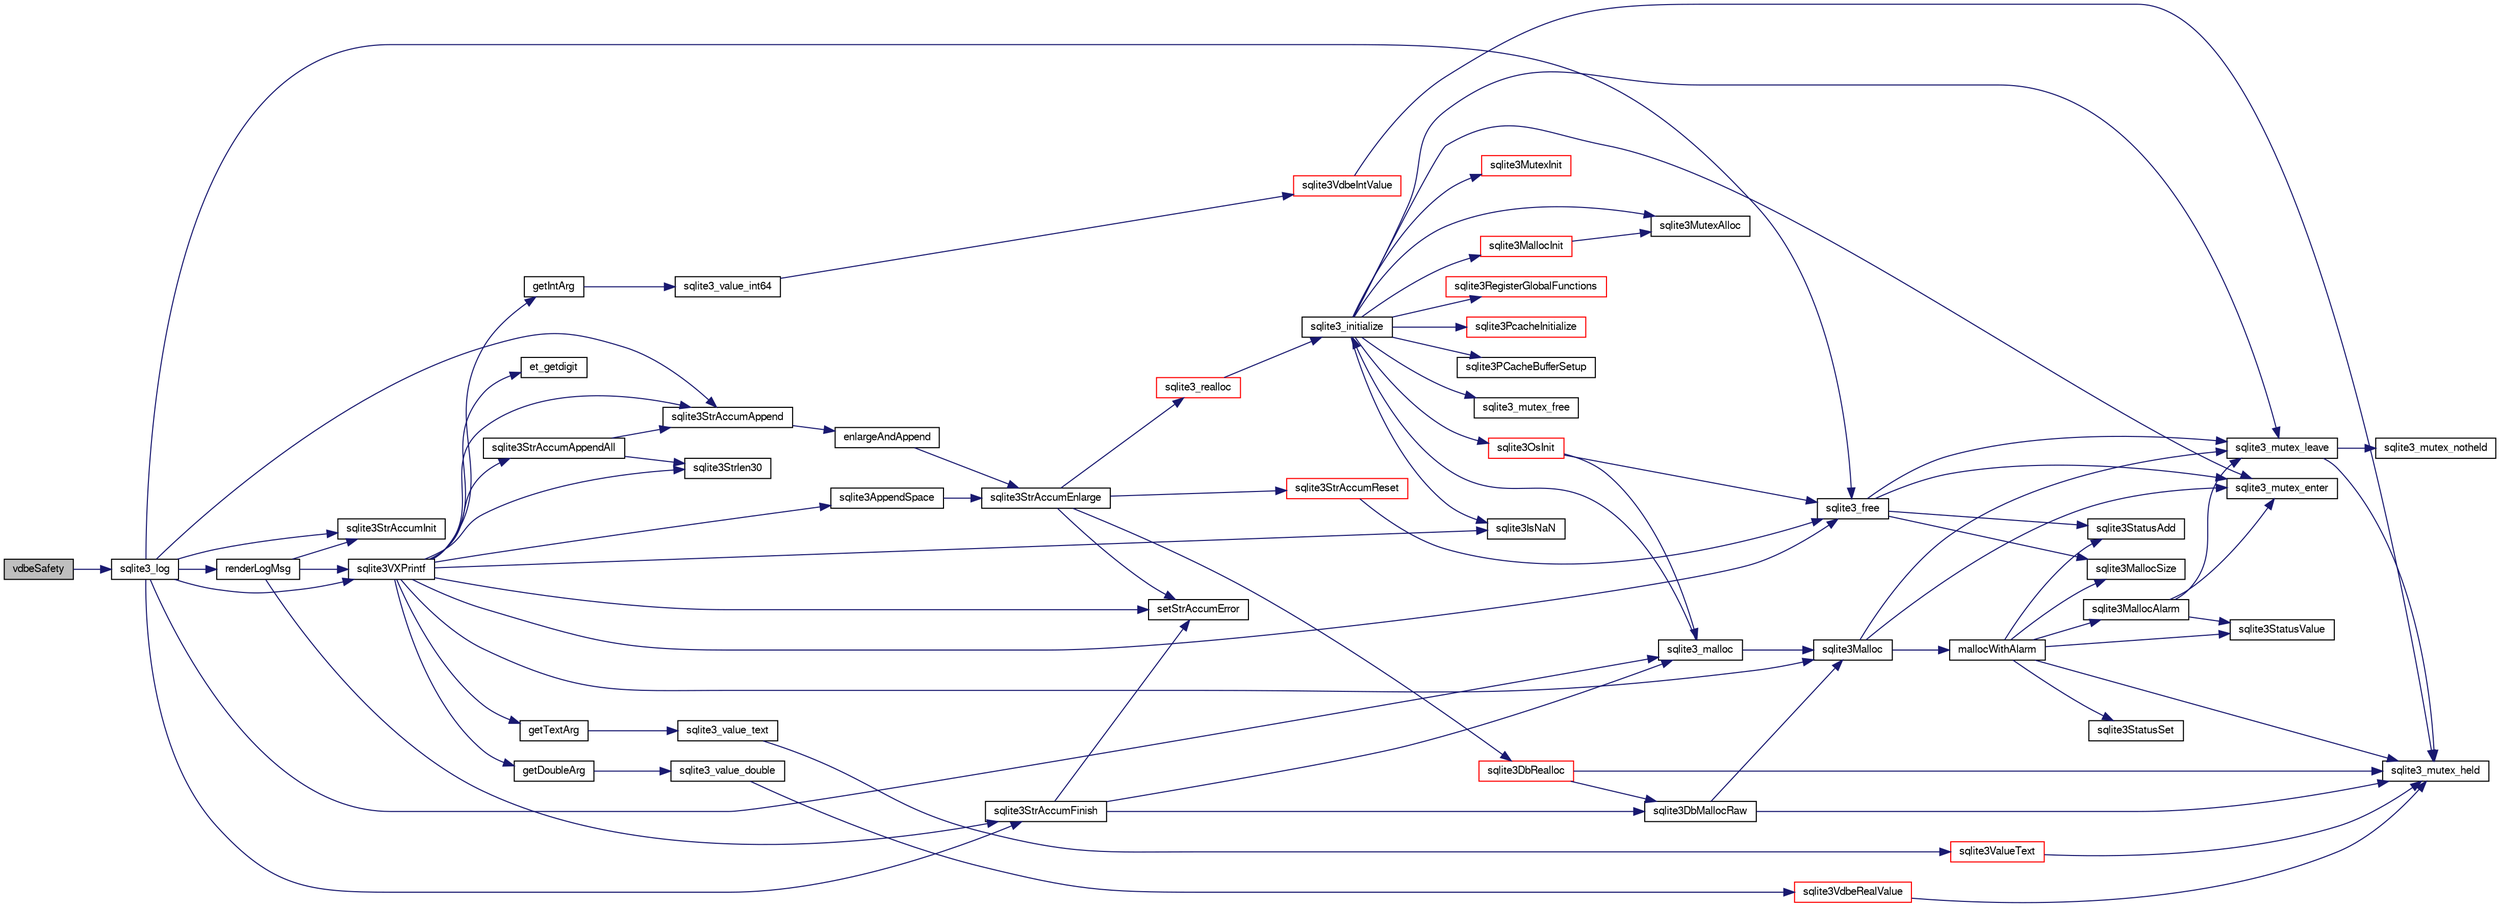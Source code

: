 digraph "vdbeSafety"
{
  edge [fontname="FreeSans",fontsize="10",labelfontname="FreeSans",labelfontsize="10"];
  node [fontname="FreeSans",fontsize="10",shape=record];
  rankdir="LR";
  Node878299 [label="vdbeSafety",height=0.2,width=0.4,color="black", fillcolor="grey75", style="filled", fontcolor="black"];
  Node878299 -> Node878300 [color="midnightblue",fontsize="10",style="solid",fontname="FreeSans"];
  Node878300 [label="sqlite3_log",height=0.2,width=0.4,color="black", fillcolor="white", style="filled",URL="$sqlite3_8c.html#a298c9699bf9c143662c6b1fec4b2dc3b"];
  Node878300 -> Node878301 [color="midnightblue",fontsize="10",style="solid",fontname="FreeSans"];
  Node878301 [label="renderLogMsg",height=0.2,width=0.4,color="black", fillcolor="white", style="filled",URL="$sqlite3_8c.html#a7a02b43ce0a27bb52085c7f446d115af"];
  Node878301 -> Node878302 [color="midnightblue",fontsize="10",style="solid",fontname="FreeSans"];
  Node878302 [label="sqlite3StrAccumInit",height=0.2,width=0.4,color="black", fillcolor="white", style="filled",URL="$sqlite3_8c.html#aabf95e113b9d54d519cd15a56215f560"];
  Node878301 -> Node878303 [color="midnightblue",fontsize="10",style="solid",fontname="FreeSans"];
  Node878303 [label="sqlite3VXPrintf",height=0.2,width=0.4,color="black", fillcolor="white", style="filled",URL="$sqlite3_8c.html#a63c25806c9bd4a2b76f9a0eb232c6bde"];
  Node878303 -> Node878304 [color="midnightblue",fontsize="10",style="solid",fontname="FreeSans"];
  Node878304 [label="sqlite3StrAccumAppend",height=0.2,width=0.4,color="black", fillcolor="white", style="filled",URL="$sqlite3_8c.html#a56664fa33def33c5a5245b623441d5e0"];
  Node878304 -> Node878305 [color="midnightblue",fontsize="10",style="solid",fontname="FreeSans"];
  Node878305 [label="enlargeAndAppend",height=0.2,width=0.4,color="black", fillcolor="white", style="filled",URL="$sqlite3_8c.html#a25b21e61dc0883d849890eaa8a18088a"];
  Node878305 -> Node878306 [color="midnightblue",fontsize="10",style="solid",fontname="FreeSans"];
  Node878306 [label="sqlite3StrAccumEnlarge",height=0.2,width=0.4,color="black", fillcolor="white", style="filled",URL="$sqlite3_8c.html#a38976500a97c69d65086eeccca82dd96"];
  Node878306 -> Node878307 [color="midnightblue",fontsize="10",style="solid",fontname="FreeSans"];
  Node878307 [label="setStrAccumError",height=0.2,width=0.4,color="black", fillcolor="white", style="filled",URL="$sqlite3_8c.html#a3dc479a1fc8ba1ab8edfe51f8a0b102c"];
  Node878306 -> Node878308 [color="midnightblue",fontsize="10",style="solid",fontname="FreeSans"];
  Node878308 [label="sqlite3StrAccumReset",height=0.2,width=0.4,color="red", fillcolor="white", style="filled",URL="$sqlite3_8c.html#ad7e70f4ec9d2fa3a63a371e2c7c555d8"];
  Node878308 -> Node878315 [color="midnightblue",fontsize="10",style="solid",fontname="FreeSans"];
  Node878315 [label="sqlite3_free",height=0.2,width=0.4,color="black", fillcolor="white", style="filled",URL="$sqlite3_8c.html#a6552349e36a8a691af5487999ab09519"];
  Node878315 -> Node878316 [color="midnightblue",fontsize="10",style="solid",fontname="FreeSans"];
  Node878316 [label="sqlite3_mutex_enter",height=0.2,width=0.4,color="black", fillcolor="white", style="filled",URL="$sqlite3_8c.html#a1c12cde690bd89f104de5cbad12a6bf5"];
  Node878315 -> Node878317 [color="midnightblue",fontsize="10",style="solid",fontname="FreeSans"];
  Node878317 [label="sqlite3StatusAdd",height=0.2,width=0.4,color="black", fillcolor="white", style="filled",URL="$sqlite3_8c.html#afa029f93586aeab4cc85360905dae9cd"];
  Node878315 -> Node878313 [color="midnightblue",fontsize="10",style="solid",fontname="FreeSans"];
  Node878313 [label="sqlite3MallocSize",height=0.2,width=0.4,color="black", fillcolor="white", style="filled",URL="$sqlite3_8c.html#acf5d2a5f35270bafb050bd2def576955"];
  Node878315 -> Node878318 [color="midnightblue",fontsize="10",style="solid",fontname="FreeSans"];
  Node878318 [label="sqlite3_mutex_leave",height=0.2,width=0.4,color="black", fillcolor="white", style="filled",URL="$sqlite3_8c.html#a5838d235601dbd3c1fa993555c6bcc93"];
  Node878318 -> Node878310 [color="midnightblue",fontsize="10",style="solid",fontname="FreeSans"];
  Node878310 [label="sqlite3_mutex_held",height=0.2,width=0.4,color="black", fillcolor="white", style="filled",URL="$sqlite3_8c.html#acf77da68932b6bc163c5e68547ecc3e7"];
  Node878318 -> Node878319 [color="midnightblue",fontsize="10",style="solid",fontname="FreeSans"];
  Node878319 [label="sqlite3_mutex_notheld",height=0.2,width=0.4,color="black", fillcolor="white", style="filled",URL="$sqlite3_8c.html#a83967c837c1c000d3b5adcfaa688f5dc"];
  Node878306 -> Node878320 [color="midnightblue",fontsize="10",style="solid",fontname="FreeSans"];
  Node878320 [label="sqlite3DbRealloc",height=0.2,width=0.4,color="red", fillcolor="white", style="filled",URL="$sqlite3_8c.html#ae028f4902a9d29bcaf310ff289ee87dc"];
  Node878320 -> Node878310 [color="midnightblue",fontsize="10",style="solid",fontname="FreeSans"];
  Node878320 -> Node878321 [color="midnightblue",fontsize="10",style="solid",fontname="FreeSans"];
  Node878321 [label="sqlite3DbMallocRaw",height=0.2,width=0.4,color="black", fillcolor="white", style="filled",URL="$sqlite3_8c.html#abbe8be0cf7175e11ddc3e2218fad924e"];
  Node878321 -> Node878310 [color="midnightblue",fontsize="10",style="solid",fontname="FreeSans"];
  Node878321 -> Node878322 [color="midnightblue",fontsize="10",style="solid",fontname="FreeSans"];
  Node878322 [label="sqlite3Malloc",height=0.2,width=0.4,color="black", fillcolor="white", style="filled",URL="$sqlite3_8c.html#a361a2eaa846b1885f123abe46f5d8b2b"];
  Node878322 -> Node878316 [color="midnightblue",fontsize="10",style="solid",fontname="FreeSans"];
  Node878322 -> Node878323 [color="midnightblue",fontsize="10",style="solid",fontname="FreeSans"];
  Node878323 [label="mallocWithAlarm",height=0.2,width=0.4,color="black", fillcolor="white", style="filled",URL="$sqlite3_8c.html#ab070d5cf8e48ec8a6a43cf025d48598b"];
  Node878323 -> Node878310 [color="midnightblue",fontsize="10",style="solid",fontname="FreeSans"];
  Node878323 -> Node878324 [color="midnightblue",fontsize="10",style="solid",fontname="FreeSans"];
  Node878324 [label="sqlite3StatusSet",height=0.2,width=0.4,color="black", fillcolor="white", style="filled",URL="$sqlite3_8c.html#afec7586c01fcb5ea17dc9d7725a589d9"];
  Node878323 -> Node878325 [color="midnightblue",fontsize="10",style="solid",fontname="FreeSans"];
  Node878325 [label="sqlite3StatusValue",height=0.2,width=0.4,color="black", fillcolor="white", style="filled",URL="$sqlite3_8c.html#a30b8ac296c6e200c1fa57708d52c6ef6"];
  Node878323 -> Node878326 [color="midnightblue",fontsize="10",style="solid",fontname="FreeSans"];
  Node878326 [label="sqlite3MallocAlarm",height=0.2,width=0.4,color="black", fillcolor="white", style="filled",URL="$sqlite3_8c.html#ada66988e8471d1198f3219c062377508"];
  Node878326 -> Node878325 [color="midnightblue",fontsize="10",style="solid",fontname="FreeSans"];
  Node878326 -> Node878318 [color="midnightblue",fontsize="10",style="solid",fontname="FreeSans"];
  Node878326 -> Node878316 [color="midnightblue",fontsize="10",style="solid",fontname="FreeSans"];
  Node878323 -> Node878313 [color="midnightblue",fontsize="10",style="solid",fontname="FreeSans"];
  Node878323 -> Node878317 [color="midnightblue",fontsize="10",style="solid",fontname="FreeSans"];
  Node878322 -> Node878318 [color="midnightblue",fontsize="10",style="solid",fontname="FreeSans"];
  Node878306 -> Node878501 [color="midnightblue",fontsize="10",style="solid",fontname="FreeSans"];
  Node878501 [label="sqlite3_realloc",height=0.2,width=0.4,color="red", fillcolor="white", style="filled",URL="$sqlite3_8c.html#a822d9e42f6ab4b2ec803f311aeb9618d"];
  Node878501 -> Node878328 [color="midnightblue",fontsize="10",style="solid",fontname="FreeSans"];
  Node878328 [label="sqlite3_initialize",height=0.2,width=0.4,color="black", fillcolor="white", style="filled",URL="$sqlite3_8c.html#ab0c0ee2d5d4cf8b28e9572296a8861df"];
  Node878328 -> Node878329 [color="midnightblue",fontsize="10",style="solid",fontname="FreeSans"];
  Node878329 [label="sqlite3MutexInit",height=0.2,width=0.4,color="red", fillcolor="white", style="filled",URL="$sqlite3_8c.html#a7906afcdd1cdb3d0007eb932398a1158"];
  Node878328 -> Node878347 [color="midnightblue",fontsize="10",style="solid",fontname="FreeSans"];
  Node878347 [label="sqlite3MutexAlloc",height=0.2,width=0.4,color="black", fillcolor="white", style="filled",URL="$sqlite3_8c.html#a0e3f432ee581f6876b590e7ad7e84e19"];
  Node878328 -> Node878316 [color="midnightblue",fontsize="10",style="solid",fontname="FreeSans"];
  Node878328 -> Node878348 [color="midnightblue",fontsize="10",style="solid",fontname="FreeSans"];
  Node878348 [label="sqlite3MallocInit",height=0.2,width=0.4,color="red", fillcolor="white", style="filled",URL="$sqlite3_8c.html#a9e06f9e7cad0d83ce80ab493c9533552"];
  Node878348 -> Node878347 [color="midnightblue",fontsize="10",style="solid",fontname="FreeSans"];
  Node878328 -> Node878318 [color="midnightblue",fontsize="10",style="solid",fontname="FreeSans"];
  Node878328 -> Node878388 [color="midnightblue",fontsize="10",style="solid",fontname="FreeSans"];
  Node878388 [label="sqlite3RegisterGlobalFunctions",height=0.2,width=0.4,color="red", fillcolor="white", style="filled",URL="$sqlite3_8c.html#a9f75bd111010f29e1b8d74344473c4ec"];
  Node878328 -> Node878569 [color="midnightblue",fontsize="10",style="solid",fontname="FreeSans"];
  Node878569 [label="sqlite3PcacheInitialize",height=0.2,width=0.4,color="red", fillcolor="white", style="filled",URL="$sqlite3_8c.html#a2902c61ddc88bea002c4d69fe4052b1f"];
  Node878328 -> Node878570 [color="midnightblue",fontsize="10",style="solid",fontname="FreeSans"];
  Node878570 [label="sqlite3OsInit",height=0.2,width=0.4,color="red", fillcolor="white", style="filled",URL="$sqlite3_8c.html#afeaa886fe1ca086a30fd278b1d069762"];
  Node878570 -> Node878387 [color="midnightblue",fontsize="10",style="solid",fontname="FreeSans"];
  Node878387 [label="sqlite3_malloc",height=0.2,width=0.4,color="black", fillcolor="white", style="filled",URL="$sqlite3_8c.html#ac79dba55fc32b6a840cf5a9769bce7cd"];
  Node878387 -> Node878328 [color="midnightblue",fontsize="10",style="solid",fontname="FreeSans"];
  Node878387 -> Node878322 [color="midnightblue",fontsize="10",style="solid",fontname="FreeSans"];
  Node878570 -> Node878315 [color="midnightblue",fontsize="10",style="solid",fontname="FreeSans"];
  Node878328 -> Node878574 [color="midnightblue",fontsize="10",style="solid",fontname="FreeSans"];
  Node878574 [label="sqlite3PCacheBufferSetup",height=0.2,width=0.4,color="black", fillcolor="white", style="filled",URL="$sqlite3_8c.html#ad18a1eebefdfbc4254f473f7b0101937"];
  Node878328 -> Node878575 [color="midnightblue",fontsize="10",style="solid",fontname="FreeSans"];
  Node878575 [label="sqlite3_mutex_free",height=0.2,width=0.4,color="black", fillcolor="white", style="filled",URL="$sqlite3_8c.html#a2db2e72e08f6873afa9c61b0ec726fec"];
  Node878328 -> Node878469 [color="midnightblue",fontsize="10",style="solid",fontname="FreeSans"];
  Node878469 [label="sqlite3IsNaN",height=0.2,width=0.4,color="black", fillcolor="white", style="filled",URL="$sqlite3_8c.html#aed4d78203877c3486765ccbc7feebb50"];
  Node878303 -> Node878576 [color="midnightblue",fontsize="10",style="solid",fontname="FreeSans"];
  Node878576 [label="getIntArg",height=0.2,width=0.4,color="black", fillcolor="white", style="filled",URL="$sqlite3_8c.html#abff258963dbd9205fb299851a64c67be"];
  Node878576 -> Node878460 [color="midnightblue",fontsize="10",style="solid",fontname="FreeSans"];
  Node878460 [label="sqlite3_value_int64",height=0.2,width=0.4,color="black", fillcolor="white", style="filled",URL="$sqlite3_8c.html#ab38d8627f4750672e72712df0b709e0d"];
  Node878460 -> Node878448 [color="midnightblue",fontsize="10",style="solid",fontname="FreeSans"];
  Node878448 [label="sqlite3VdbeIntValue",height=0.2,width=0.4,color="red", fillcolor="white", style="filled",URL="$sqlite3_8c.html#a3dc28e3bfdbecf81633c3697a3aacd45"];
  Node878448 -> Node878310 [color="midnightblue",fontsize="10",style="solid",fontname="FreeSans"];
  Node878303 -> Node878322 [color="midnightblue",fontsize="10",style="solid",fontname="FreeSans"];
  Node878303 -> Node878307 [color="midnightblue",fontsize="10",style="solid",fontname="FreeSans"];
  Node878303 -> Node878577 [color="midnightblue",fontsize="10",style="solid",fontname="FreeSans"];
  Node878577 [label="getDoubleArg",height=0.2,width=0.4,color="black", fillcolor="white", style="filled",URL="$sqlite3_8c.html#a1cf25120072c85bd261983b24c12c3d9"];
  Node878577 -> Node878464 [color="midnightblue",fontsize="10",style="solid",fontname="FreeSans"];
  Node878464 [label="sqlite3_value_double",height=0.2,width=0.4,color="black", fillcolor="white", style="filled",URL="$sqlite3_8c.html#a3e50c1a2dd484a8b6911c9d163816b88"];
  Node878464 -> Node878465 [color="midnightblue",fontsize="10",style="solid",fontname="FreeSans"];
  Node878465 [label="sqlite3VdbeRealValue",height=0.2,width=0.4,color="red", fillcolor="white", style="filled",URL="$sqlite3_8c.html#a5bf943a4f9a5516911b3bc610e3d64e0"];
  Node878465 -> Node878310 [color="midnightblue",fontsize="10",style="solid",fontname="FreeSans"];
  Node878303 -> Node878469 [color="midnightblue",fontsize="10",style="solid",fontname="FreeSans"];
  Node878303 -> Node878385 [color="midnightblue",fontsize="10",style="solid",fontname="FreeSans"];
  Node878385 [label="sqlite3Strlen30",height=0.2,width=0.4,color="black", fillcolor="white", style="filled",URL="$sqlite3_8c.html#a3dcd80ba41f1a308193dee74857b62a7"];
  Node878303 -> Node878578 [color="midnightblue",fontsize="10",style="solid",fontname="FreeSans"];
  Node878578 [label="et_getdigit",height=0.2,width=0.4,color="black", fillcolor="white", style="filled",URL="$sqlite3_8c.html#a40c5a308749ad07cc2397a53e081bff0"];
  Node878303 -> Node878579 [color="midnightblue",fontsize="10",style="solid",fontname="FreeSans"];
  Node878579 [label="getTextArg",height=0.2,width=0.4,color="black", fillcolor="white", style="filled",URL="$sqlite3_8c.html#afbb41850423ef20071cefaab0431e04d"];
  Node878579 -> Node878391 [color="midnightblue",fontsize="10",style="solid",fontname="FreeSans"];
  Node878391 [label="sqlite3_value_text",height=0.2,width=0.4,color="black", fillcolor="white", style="filled",URL="$sqlite3_8c.html#aef2ace3239e6dd59c74110faa70f8171"];
  Node878391 -> Node878392 [color="midnightblue",fontsize="10",style="solid",fontname="FreeSans"];
  Node878392 [label="sqlite3ValueText",height=0.2,width=0.4,color="red", fillcolor="white", style="filled",URL="$sqlite3_8c.html#ad567a94e52d1adf81f4857fdba00a59b"];
  Node878392 -> Node878310 [color="midnightblue",fontsize="10",style="solid",fontname="FreeSans"];
  Node878303 -> Node878580 [color="midnightblue",fontsize="10",style="solid",fontname="FreeSans"];
  Node878580 [label="sqlite3StrAccumAppendAll",height=0.2,width=0.4,color="black", fillcolor="white", style="filled",URL="$sqlite3_8c.html#acaf8f3e4f99a3c3a4a77e9c987547289"];
  Node878580 -> Node878304 [color="midnightblue",fontsize="10",style="solid",fontname="FreeSans"];
  Node878580 -> Node878385 [color="midnightblue",fontsize="10",style="solid",fontname="FreeSans"];
  Node878303 -> Node878581 [color="midnightblue",fontsize="10",style="solid",fontname="FreeSans"];
  Node878581 [label="sqlite3AppendSpace",height=0.2,width=0.4,color="black", fillcolor="white", style="filled",URL="$sqlite3_8c.html#aefd38a5afc0020d4a93855c3ee7c63a8"];
  Node878581 -> Node878306 [color="midnightblue",fontsize="10",style="solid",fontname="FreeSans"];
  Node878303 -> Node878315 [color="midnightblue",fontsize="10",style="solid",fontname="FreeSans"];
  Node878301 -> Node878412 [color="midnightblue",fontsize="10",style="solid",fontname="FreeSans"];
  Node878412 [label="sqlite3StrAccumFinish",height=0.2,width=0.4,color="black", fillcolor="white", style="filled",URL="$sqlite3_8c.html#adb7f26b10ac1b847db6f000ef4c2e2ba"];
  Node878412 -> Node878321 [color="midnightblue",fontsize="10",style="solid",fontname="FreeSans"];
  Node878412 -> Node878387 [color="midnightblue",fontsize="10",style="solid",fontname="FreeSans"];
  Node878412 -> Node878307 [color="midnightblue",fontsize="10",style="solid",fontname="FreeSans"];
  Node878300 -> Node878302 [color="midnightblue",fontsize="10",style="solid",fontname="FreeSans"];
  Node878300 -> Node878303 [color="midnightblue",fontsize="10",style="solid",fontname="FreeSans"];
  Node878300 -> Node878412 [color="midnightblue",fontsize="10",style="solid",fontname="FreeSans"];
  Node878300 -> Node878387 [color="midnightblue",fontsize="10",style="solid",fontname="FreeSans"];
  Node878300 -> Node878315 [color="midnightblue",fontsize="10",style="solid",fontname="FreeSans"];
  Node878300 -> Node878304 [color="midnightblue",fontsize="10",style="solid",fontname="FreeSans"];
}
